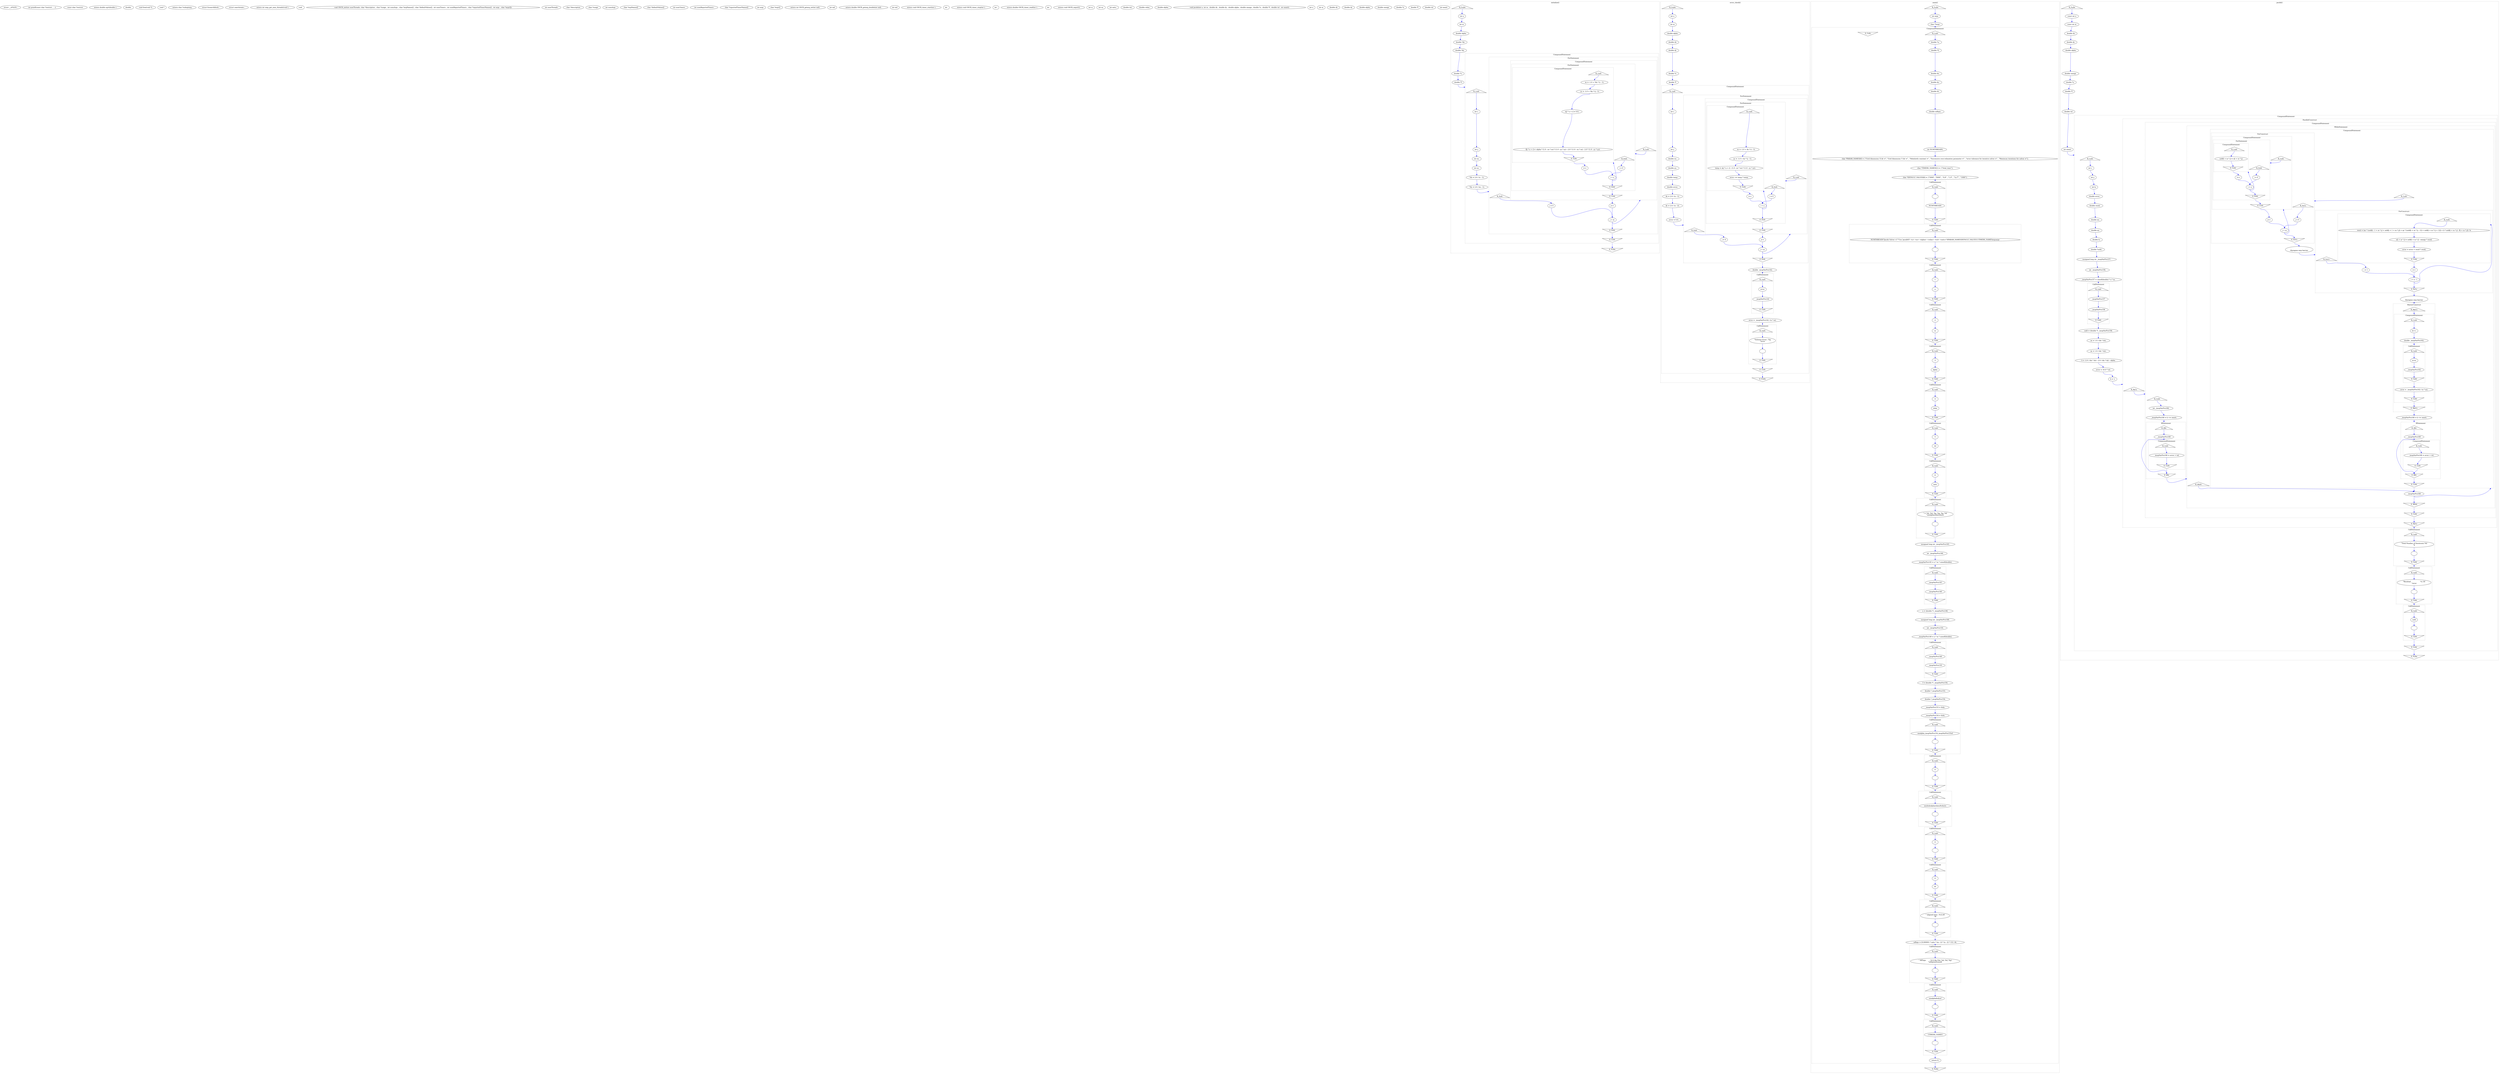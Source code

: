 digraph graph705265961 {
	compound=true;
	edge[color=blue];
	node1761291320[label="struct __sFILEX ;"];
	node1286084959[label="int printf(const char *restrict , ...);"];
	node762152757[label="const char *restrict "];
	node846063400[label="extern double sqrt(double );"];
	node1416233903[label="double "];
	node1012570586[label="void free(void *);"];
	node288665596[label="void *"];
	node2137211482[label="extern char *suboptarg;"];
	node328638398[label="struct fssearchblock ;"];
	node1595953398[label="struct searchstate ;"];
	node1632392469[label="extern int omp_get_max_threads(void );"];
	node120960120[label="void "];
	node1651945012[label="void OSCR_init(int numThreads, char *description , char *usage , int numArgs , char *argNames[] , char *defaultValues[] , int numTimers , int numReportedTimers , char *reportedTimerNames[] , int argc , char *argv[]);"];
	node1837760739[label="int numThreads"];
	node1345636186[label="char *description"];
	node2015601401[label="char *usage"];
	node684874119[label="int numArgs"];
	node1006485584[label="char *argNames[]"];
	node1179381257[label="char *defaultValues[]"];
	node507084503[label="int numTimers"];
	node1273765644[label="int numReportedTimers"];
	node1007653873[label="char *reportedTimerNames[]"];
	node1795799895[label="int argc"];
	node2106620844[label="char *argv[]"];
	node215145189[label="extern int OSCR_getarg_int(int ind);"];
	node1766724936[label="int ind"];
	node1408652377[label="extern double OSCR_getarg_double(int ind);"];
	node2048834776[label="int ind"];
	node2116908859[label="extern void OSCR_timer_start(int );"];
	node2056418216[label="int "];
	node2070529722[label="extern void OSCR_timer_stop(int );"];
	node1177377518[label="int "];
	node212921632[label="extern double OSCR_timer_read(int );"];
	node428910174[label="int "];
	node1293618474[label="extern void OSCR_report();"];
	node1843289228[label="int n;"];
	node2074185499[label="int m;"];
	node508198356[label="int mits;"];
	node1004095028[label="double tol;"];
	node1558021762[label="double relax;"];
	node300031246[label="double alpha;"];
	node1143371233[label="void jacobi(int n, int m , double dx , double dy , double alpha , double omega , double *u , double *f , double tol , int maxit);"];
	node37380050[label="int n"];
	node252651381[label="int m"];
	node1335505684[label="double dx"];
	node1627428162[label="double dy"];
	node1860250540[label="double alpha"];
	node1390835631[label="double omega"];
	node550752602[label="double *u"];
	node240166646[label="double *f"];
	node254749889[label="double tol"];
	node927327686[label="int maxit"];
	subgraph cluster1262773598 {
		compound=true;
		style=dotted;
		label="initialize()";
		node688726285[label="B_FuDe", shape="triangle"];
		node494317290[label="E_FuDe", shape="invtriangle"];
		node510854293[label="int n"];
		node591391158[label="int m"];
		node2045766957[label="double alpha"];
		node1453774246[label="double *dx"];
		node1637061418[label="double *dy"];
		node1448247698[label="double *u"];
		node70807318[label="double *f"];
		subgraph cluster1773283386 {
			compound=true;
			style=dotted;
			label="CompoundStatement";
			node581318631[label="B_CoSt", shape="triangle"];
			node1877453512[label="E_CoSt", shape="invtriangle"];
			node889486595[label="int i;"];
			node1923598304[label="int j;"];
			node2114684409[label="int xx;"];
			node957465255[label="int yy;"];
			node318857719[label="*dx = 2.0 / (n - 1);"];
			node1130894323[label="*dy = 2.0 / (m - 1);"];
			subgraph cluster1165303897 {
				compound=true;
				style=dotted;
				label="ForStatement";
				node887750041[label="B_FoSt", shape="triangle"];
				node1010953501[label="E_FoSt", shape="invtriangle"];
				node1881561036[label="j = 0"];
				node1961176822[label="j < m"];
				node1101184763[label="j++"];
				subgraph cluster1911152052 {
					compound=true;
					style=dotted;
					label="CompoundStatement";
					node961409111[label="B_CoSt", shape="triangle"];
					node1231156911[label="E_CoSt", shape="invtriangle"];
					subgraph cluster966544353 {
						compound=true;
						style=dotted;
						label="ForStatement";
						node689745064[label="B_FoSt", shape="triangle"];
						node945722724[label="E_FoSt", shape="invtriangle"];
						node63390[label="i = 0"];
						node40075281[label="i < n"];
						node594427726[label="i++"];
						subgraph cluster464676531 {
							compound=true;
							style=dotted;
							label="CompoundStatement";
							node812446698[label="B_CoSt", shape="triangle"];
							node737077247[label="E_CoSt", shape="invtriangle"];
							node1087081975[label="xx = -1.0 + *dx * (i - 1);"];
							node850551034[label="yy = -1.0 + *dy * (j - 1);"];
							node1498438472[label="u[j * n + i] = 0.0;"];
							node1446983876[label="f[j * n + i] = -alpha * (1.0 - xx * xx) * (1.0 - yy * yy) - 2.0 * (1.0 - xx * xx) - 2.0 * (1.0 - yy * yy);"];
						}
					}
				}
			}
		}
	}
	subgraph cluster154173878 {
		compound=true;
		style=dotted;
		label="error_check()";
		node215082566[label="B_FuDe", shape="triangle"];
		node2074658615[label="E_FuDe", shape="invtriangle"];
		node1370074462[label="int n"];
		node1916700921[label="int m"];
		node2050462663[label="double alpha"];
		node849198527[label="double dx"];
		node330551672[label="double dy"];
		node1404565079[label="double *u"];
		node110651474[label="double *f"];
		subgraph cluster1482246673 {
			compound=true;
			style=dotted;
			label="CompoundStatement";
			node708348097[label="B_CoSt", shape="triangle"];
			node1097324923[label="E_CoSt", shape="invtriangle"];
			node1470966439[label="int i;"];
			node2129821055[label="int j;"];
			node1828873985[label="double xx;"];
			node208684473[label="double yy;"];
			node1719072416[label="double temp;"];
			node156710276[label="double error;"];
			node2072724423[label="dx = 2.0 / (n - 1);"];
			node1003693033[label="dy = 2.0 / (n - 2);"];
			node1260634890[label="error = 0.0;"];
			subgraph cluster1262548561 {
				compound=true;
				style=dotted;
				label="ForStatement";
				node1118840610[label="B_FoSt", shape="triangle"];
				node224591451[label="E_FoSt", shape="invtriangle"];
				node1558763625[label="j = 0"];
				node1511909371[label="j < m"];
				node1904288897[label="j++"];
				subgraph cluster2005028997 {
					compound=true;
					style=dotted;
					label="CompoundStatement";
					node896072146[label="B_CoSt", shape="triangle"];
					node1908571880[label="E_CoSt", shape="invtriangle"];
					subgraph cluster1855261647 {
						compound=true;
						style=dotted;
						label="ForStatement";
						node373378624[label="B_FoSt", shape="triangle"];
						node1958402562[label="E_FoSt", shape="invtriangle"];
						node2016949136[label="i = 0"];
						node1789110533[label="i < n"];
						node40191541[label="i++"];
						subgraph cluster1237762639 {
							compound=true;
							style=dotted;
							label="CompoundStatement";
							node1877062907[label="B_CoSt", shape="triangle"];
							node2033524545[label="E_CoSt", shape="invtriangle"];
							node504336483[label="xx = -1.0 + dx * (i - 1);"];
							node1207231495[label="yy = -1.0 + dy * (j - 1);"];
							node792855998[label="temp = u[j * n + i] - (1.0 - xx * xx) * (1.0 - yy * yy);"];
							node192456457[label="error += temp * temp;"];
						}
					}
				}
			}
			node1098986569[label="double _imopVarPre142;"];
			subgraph cluster1129869771 {
				compound=true;
				style=dotted;
				label="CallStatement";
				node1620459733[label="B_CaSt", shape="triangle"];
				node2044337856[label="E_CaSt", shape="invtriangle"];
				node435914790[label="error"];
				node1273958371[label="_imopVarPre142"];
			}
			node1543146693[label="error = _imopVarPre142 / (n * m);"];
			subgraph cluster660595570 {
				compound=true;
				style=dotted;
				label="CallStatement";
				node1088491512[label="B_CaSt", shape="triangle"];
				node1434066477[label="E_CaSt", shape="invtriangle"];
				node648315947[label="\"Solution Error : %g\n\"error"];
				node1262237002[label=""];
			}
		}
	}
	subgraph cluster638695843 {
		compound=true;
		style=dotted;
		label="main()";
		node1411543296[label="B_FuDe", shape="triangle"];
		node1800967368[label="E_FuDe", shape="invtriangle"];
		node691863815[label="int argc"];
		node2100572327[label="char **argv"];
		subgraph cluster2002790740 {
			compound=true;
			style=dotted;
			label="CompoundStatement";
			node237373286[label="B_CoSt", shape="triangle"];
			node742255664[label="E_CoSt", shape="invtriangle"];
			node1076202543[label="double *u;"];
			node864248990[label="double *f;"];
			node1059634518[label="double dx;"];
			node373544591[label="double dy;"];
			node620423816[label="double dt;"];
			node224060798[label="double mflops;"];
			node1387620926[label="int NUMTHREADS;"];
			node375097969[label="char *PARAM_NAMES[6] = {\"Grid dimension: X dir =\", \"Grid dimension: Y dir =\" , \"Helmhotlz constant =\" , \"Successive over-relaxation parameter =\" , \"error tolerance for iterative solver =\" , \"Maximum iterations for solver =\"};"];
			node1410367298[label="char *TIMERS_NAMES[1] = {\"Total_time\"};"];
			node278262050[label="char *DEFAULT_VALUES[6] = {\"5000\", \"5000\" , \"0.8\" , \"1.0\" , \"1e-7\" , \"1000\"};"];
			subgraph cluster628487793 {
				compound=true;
				style=dotted;
				label="CallStatement";
				node848958019[label="B_CaSt", shape="triangle"];
				node248487859[label="E_CaSt", shape="invtriangle"];
				node758465579[label=""];
				node670689666[label="NUMTHREADS"];
			}
			subgraph cluster726051009 {
				compound=true;
				style=dotted;
				label="CallStatement";
				node492252770[label="B_CaSt", shape="triangle"];
				node701166114[label="E_CaSt", shape="invtriangle"];
				node1187972599[label="NUMTHREADS\"Jacobi Solver v1\"\"Use \'jacoib03\' <n> <m> <alpha> <relax> <tol> <mits>\"6PARAM_NAMESDEFAULT_VALUES11TIMERS_NAMESargcargv"];
				node1490985125[label=""];
			}
			subgraph cluster1999135802 {
				compound=true;
				style=dotted;
				label="CallStatement";
				node52487168[label="B_CaSt", shape="triangle"];
				node85357160[label="E_CaSt", shape="invtriangle"];
				node486348917[label="1"];
				node1857910993[label="n"];
			}
			subgraph cluster1424439581 {
				compound=true;
				style=dotted;
				label="CallStatement";
				node1354280589[label="B_CaSt", shape="triangle"];
				node626626764[label="E_CaSt", shape="invtriangle"];
				node1372137902[label="2"];
				node1484275564[label="m"];
			}
			subgraph cluster143486875 {
				compound=true;
				style=dotted;
				label="CallStatement";
				node1205419533[label="B_CaSt", shape="triangle"];
				node1197176722[label="E_CaSt", shape="invtriangle"];
				node1964926542[label="3"];
				node49969897[label="alpha"];
			}
			subgraph cluster1059080630 {
				compound=true;
				style=dotted;
				label="CallStatement";
				node280223635[label="B_CaSt", shape="triangle"];
				node245530164[label="E_CaSt", shape="invtriangle"];
				node866273692[label="4"];
				node1009916891[label="relax"];
			}
			subgraph cluster1068232840 {
				compound=true;
				style=dotted;
				label="CallStatement";
				node507061061[label="B_CaSt", shape="triangle"];
				node317960117[label="E_CaSt", shape="invtriangle"];
				node1290614253[label="5"];
				node1370495328[label="tol"];
			}
			subgraph cluster417875774 {
				compound=true;
				style=dotted;
				label="CallStatement";
				node1513029997[label="B_CaSt", shape="triangle"];
				node439925336[label="E_CaSt", shape="invtriangle"];
				node986944742[label="6"];
				node1002041276[label="mits"];
			}
			subgraph cluster1822630059 {
				compound=true;
				style=dotted;
				label="CallStatement";
				node1356236848[label="B_CaSt", shape="triangle"];
				node508760925[label="E_CaSt", shape="invtriangle"];
				node1987354705[label="\"-> %d, %d, %g, %g, %g, %d\n\"nmalpharelaxtolmits"];
				node1855734078[label=""];
			}
			node977650730[label="unsigned long int _imopVarPre145;"];
			node687501326[label="int _imopVarPre146;"];
			node2063786038[label="_imopVarPre145 = n * m * sizeof(double);"];
			subgraph cluster1133227388 {
				compound=true;
				style=dotted;
				label="CallStatement";
				node623051334[label="B_CaSt", shape="triangle"];
				node1340051218[label="E_CaSt", shape="invtriangle"];
				node1250644519[label="_imopVarPre145"];
				node1769598893[label="_imopVarPre146"];
			}
			node1424497441[label="u = (double *) _imopVarPre146;"];
			node1415545023[label="unsigned long int _imopVarPre149;"];
			node739210872[label="int _imopVarPre150;"];
			node454440929[label="_imopVarPre149 = n * m * sizeof(double);"];
			subgraph cluster2027133545 {
				compound=true;
				style=dotted;
				label="CallStatement";
				node1015122628[label="B_CaSt", shape="triangle"];
				node1533662221[label="E_CaSt", shape="invtriangle"];
				node1897221921[label="_imopVarPre149"];
				node622263400[label="_imopVarPre150"];
			}
			node47268007[label="f = (double *) _imopVarPre150;"];
			node334099170[label="double *_imopVarPre153;"];
			node2005706991[label="double *_imopVarPre154;"];
			node1871312485[label="_imopVarPre153 = &dy;"];
			node2021835850[label="_imopVarPre154 = &dx;"];
			subgraph cluster817490653 {
				compound=true;
				style=dotted;
				label="CallStatement";
				node1232433403[label="B_CaSt", shape="triangle"];
				node1093441885[label="E_CaSt", shape="invtriangle"];
				node843686350[label="nmalpha_imopVarPre154_imopVarPre153uf"];
				node778337881[label=""];
			}
			subgraph cluster967460257 {
				compound=true;
				style=dotted;
				label="CallStatement";
				node1940912369[label="B_CaSt", shape="triangle"];
				node667680223[label="E_CaSt", shape="invtriangle"];
				node669700766[label="0"];
				node1236303587[label=""];
			}
			subgraph cluster675833472 {
				compound=true;
				style=dotted;
				label="CallStatement";
				node1300132917[label="B_CaSt", shape="triangle"];
				node1243495105[label="E_CaSt", shape="invtriangle"];
				node1853422837[label="nmdxdyalpharelaxuftolmits"];
				node1418245573[label=""];
			}
			subgraph cluster1366581056 {
				compound=true;
				style=dotted;
				label="CallStatement";
				node1164394344[label="B_CaSt", shape="triangle"];
				node665565246[label="E_CaSt", shape="invtriangle"];
				node1776486598[label="0"];
				node1840940155[label=""];
			}
			subgraph cluster1009218257 {
				compound=true;
				style=dotted;
				label="CallStatement";
				node936380963[label="B_CaSt", shape="triangle"];
				node1128158063[label="E_CaSt", shape="invtriangle"];
				node144467413[label="0"];
				node1649498695[label="dt"];
			}
			subgraph cluster1492219097 {
				compound=true;
				style=dotted;
				label="CallStatement";
				node2026371507[label="B_CaSt", shape="triangle"];
				node1871542036[label="E_CaSt", shape="invtriangle"];
				node510368405[label="\" elapsed time : %12.6f\n\"dt"];
				node1612496268[label=""];
			}
			node1944815218[label="mflops = (0.000001 * mits * (m - 2) * (n - 2) * 13) / dt;"];
			subgraph cluster232726781 {
				compound=true;
				style=dotted;
				label="CallStatement";
				node663716901[label="B_CaSt", shape="triangle"];
				node1767532961[label="E_CaSt", shape="invtriangle"];
				node1260043537[label="\" MFlops       : %12.6g (%d, %d, %d, %g)\n\"mflopsmitsmndt"];
				node731610911[label=""];
			}
			subgraph cluster1564078808 {
				compound=true;
				style=dotted;
				label="CallStatement";
				node1792473683[label="B_CaSt", shape="triangle"];
				node1441410416[label="E_CaSt", shape="invtriangle"];
				node99042020[label="nmalphadxdyuf"];
				node611739613[label=""];
			}
			subgraph cluster2146303527 {
				compound=true;
				style=dotted;
				label="CallStatement";
				node797416363[label="B_CaSt", shape="triangle"];
				node491152599[label="E_CaSt", shape="invtriangle"];
				node1186989416[label="1TIMERS_NAMES"];
				node488669101[label=""];
			}
			node1217089772[label="return 0;"];
		}
	}
	subgraph cluster1590404373 {
		compound=true;
		style=dotted;
		label="jacobi()";
		node1361921411[label="B_FuDe", shape="triangle"];
		node716972621[label="E_FuDe", shape="invtriangle"];
		node181326224[label="const int n"];
		node1554118033[label="const int m"];
		node369333979[label="double dx"];
		node2032399795[label="double dy"];
		node1562595588[label="double alpha"];
		node1081633119[label="double omega"];
		node2079278380[label="double *u"];
		node194903130[label="double *f"];
		node133177937[label="double tol"];
		node1146484093[label="int maxit"];
		subgraph cluster356691811 {
			compound=true;
			style=dotted;
			label="CompoundStatement";
			node248495761[label="B_CoSt", shape="triangle"];
			node552416003[label="E_CoSt", shape="invtriangle"];
			node1694519286[label="int i;"];
			node442465916[label="int j;"];
			node1747702724[label="int k;"];
			node691854979[label="double error;"];
			node261052089[label="double resid;"];
			node1014824123[label="double ax;"];
			node380216561[label="double ay;"];
			node1847559273[label="double b;"];
			node648972298[label="double *uold;"];
			node2010221835[label="unsigned long int _imopVarPre157;"];
			node1893736577[label="int _imopVarPre158;"];
			node836397870[label="_imopVarPre157 = sizeof(double) * n * m;"];
			subgraph cluster1754451055 {
				compound=true;
				style=dotted;
				label="CallStatement";
				node117249632[label="B_CaSt", shape="triangle"];
				node1248598189[label="E_CaSt", shape="invtriangle"];
				node1585841343[label="_imopVarPre157"];
				node1311315651[label="_imopVarPre158"];
			}
			node1646234040[label="uold = (double *) _imopVarPre158;"];
			node930089183[label="ax = 1.0 / (dx * dx);"];
			node311788384[label="ay = 1.0 / (dy * dy);"];
			node1171713907[label="b = -2.0 / (dx * dx) - 2.0 / (dy * dy) - alpha;"];
			node987950392[label="error = 10.0 * tol;"];
			node386311625[label="k = 1;"];
			subgraph cluster1249547869 {
				compound=true;
				style=dotted;
				label="ParallelConstruct";
				node1350269431[label="B_PaCo", shape="triangle"];
				node1688851596[label="E_PaCo", shape="invtriangle"];
				subgraph cluster1002410023 {
					compound=true;
					style=dotted;
					label="CompoundStatement";
					node281151050[label="B_CoSt", shape="triangle"];
					node118363130[label="E_CoSt", shape="invtriangle"];
					node277697988[label="int _imopVarPre160;"];
					node92941132[label="_imopVarPre160 = k <= maxit;"];
					subgraph cluster1366741625 {
						compound=true;
						style=dotted;
						label="IfStatement";
						node926905424[label="B_IfSt", shape="triangle"];
						node225753796[label="E_IfSt", shape="invtriangle"];
						node1957338226[label="_imopVarPre160"];
						subgraph cluster1140202235 {
							compound=true;
							style=dotted;
							label="CompoundStatement";
							node1898996968[label="B_CoSt", shape="triangle"];
							node1336762904[label="E_CoSt", shape="invtriangle"];
							node1653153736[label="_imopVarPre160 = error > tol;"];
						}
					}
					subgraph cluster52354732 {
						compound=true;
						style=dotted;
						label="WhileStatement";
						node1742235652[label="B_WhSt", shape="triangle"];
						node1169894049[label="E_WhSt", shape="invtriangle"];
						node1873189623[label="_imopVarPre160"];
						subgraph cluster1518529528 {
							compound=true;
							style=dotted;
							label="CompoundStatement";
							node1761495255[label="B_CoSt", shape="triangle"];
							node933027910[label="E_CoSt", shape="invtriangle"];
							subgraph cluster5248993 {
								compound=true;
								style=dotted;
								label="ForConstruct";
								node1706453768[label="B_FoCo", shape="triangle"];
								node1193710204[label="E_FoCo", shape="invtriangle"];
								node1318313145[label="j = 0"];
								node541135648[label="j < m"];
								node508756323[label="j++"];
								subgraph cluster542895457 {
									compound=true;
									style=dotted;
									label="CompoundStatement";
									node312470853[label="B_CoSt", shape="triangle"];
									node593045830[label="E_CoSt", shape="invtriangle"];
									subgraph cluster17808347 {
										compound=true;
										style=dotted;
										label="ForStatement";
										node603184112[label="B_FoSt", shape="triangle"];
										node836170750[label="E_FoSt", shape="invtriangle"];
										node838820617[label="i = 0"];
										node40177529[label="i < n"];
										node356308667[label="i++"];
										subgraph cluster74606989 {
											compound=true;
											style=dotted;
											label="CompoundStatement";
											node2071364564[label="B_CoSt", shape="triangle"];
											node1081159401[label="E_CoSt", shape="invtriangle"];
											node2034411604[label="uold[i + m * j] = u[i + m * j];"];
										}
									}
								}
							}
							node1153511683[label="
#pragma omp barrier
"];
							subgraph cluster2082353865 {
								compound=true;
								style=dotted;
								label="ForConstruct";
								node943219925[label="B_FoCo", shape="triangle"];
								node1037572328[label="E_FoCo", shape="invtriangle"];
								node314966354[label="i = 1"];
								node848961421[label="i < n - 1"];
								node1170399398[label="i++"];
								subgraph cluster1035563730 {
									compound=true;
									style=dotted;
									label="CompoundStatement";
									node501991708[label="B_CoSt", shape="triangle"];
									node1753107603[label="E_CoSt", shape="invtriangle"];
									node459030111[label="resid = (ax * (uold[i - 1 + m * j] + uold[i + 1 + m * j]) + ay * (uold[i + m * (j - 1)] + uold[i + m * (j + 1)]) + b * uold[i + m * j] - f[i + m * j]) / b;"];
									node787156891[label="u[i + m * j] = uold[i + m * j] - omega * resid;"];
									node1464565578[label="error = error + resid * resid;"];
								}
							}
							node1283906060[label="
#pragma omp barrier
"];
							subgraph cluster2042971662 {
								compound=true;
								style=dotted;
								label="MasterConstruct";
								node2106609649[label="B_MaCo", shape="triangle"];
								node1335157064[label="E_MaCo", shape="invtriangle"];
								subgraph cluster1346237136 {
									compound=true;
									style=dotted;
									label="CompoundStatement";
									node654003462[label="B_CoSt", shape="triangle"];
									node203854885[label="E_CoSt", shape="invtriangle"];
									node1712635211[label="k++;"];
									node1140697305[label="double _imopVarPre162;"];
									subgraph cluster1506703662 {
										compound=true;
										style=dotted;
										label="CallStatement";
										node1214284410[label="B_CaSt", shape="triangle"];
										node1078834804[label="E_CaSt", shape="invtriangle"];
										node1357944757[label="error"];
										node912440831[label="_imopVarPre162"];
									}
									node1708711928[label="error = _imopVarPre162 / (n * m);"];
								}
							}
							node1591505133[label="_imopVarPre160 = k <= maxit;"];
							subgraph cluster1268786037 {
								compound=true;
								style=dotted;
								label="IfStatement";
								node1972628089[label="B_IfSt", shape="triangle"];
								node847841178[label="E_IfSt", shape="invtriangle"];
								node312560500[label="_imopVarPre160"];
								subgraph cluster403094604 {
									compound=true;
									style=dotted;
									label="CompoundStatement";
									node1177427556[label="B_CoSt", shape="triangle"];
									node1773117761[label="E_CoSt", shape="invtriangle"];
									node1189496672[label="_imopVarPre160 = error > tol;"];
								}
							}
						}
					}
				}
			}
			subgraph cluster858507952 {
				compound=true;
				style=dotted;
				label="CallStatement";
				node1664927413[label="B_CaSt", shape="triangle"];
				node1665335167[label="E_CaSt", shape="invtriangle"];
				node1077688833[label="\"Total Number of Iteratuons %d\n\"k"];
				node458890629[label=""];
			}
			subgraph cluster2084457242 {
				compound=true;
				style=dotted;
				label="CallStatement";
				node47925969[label="B_CaSt", shape="triangle"];
				node1985828309[label="E_CaSt", shape="invtriangle"];
				node622043416[label="\"Residual                   %.15f\n\"error"];
				node630642676[label=""];
			}
			subgraph cluster1025463690 {
				compound=true;
				style=dotted;
				label="CallStatement";
				node1790831630[label="B_CaSt", shape="triangle"];
				node687141632[label="E_CaSt", shape="invtriangle"];
				node727469847[label="uold"];
				node1777381620[label=""];
			}
		}
	}
	node688726285 -> node510854293[tailport=s, headport=n, weight=8];
	node510854293 -> node591391158[weight=8, tailport=s, headport=n];
	node591391158 -> node2045766957[weight=8, tailport=s, headport=n];
	node2045766957 -> node1453774246[weight=8, tailport=s, headport=n];
	node1453774246 -> node1637061418[weight=8, tailport=s, headport=n];
	node1637061418 -> node1448247698[weight=8, tailport=s, headport=n];
	node1448247698 -> node70807318[weight=8, tailport=s, headport=n];
	node70807318 -> node581318631[lhead=cluster1773283386, weight=8, tailport=s, headport=n];
	node581318631 -> node889486595[tailport=s, headport=n, weight=8];
	node889486595 -> node1923598304[weight=8, tailport=s, headport=n];
	node1923598304 -> node2114684409[weight=8, tailport=s, headport=n];
	node2114684409 -> node957465255[weight=8, tailport=s, headport=n];
	node957465255 -> node318857719[weight=8, tailport=s, headport=n];
	node318857719 -> node1130894323[weight=8, tailport=s, headport=n];
	node1130894323 -> node887750041[lhead=cluster1165303897, weight=8, tailport=s, headport=n];
	node887750041 -> node1881561036[tailport=s, headport=n, weight=8];
	node1881561036 -> node1961176822[weight=8, tailport=s, headport=n];
	node1961176822 -> node961409111[lhead=cluster1911152052, weight=8, tailport=s, headport=n];
	node1961176822 -> node1010953501[weight=8, tailport=s, headport=n];
	node1101184763 -> node1961176822[weight=8, tailport=s, headport=n];
	node961409111 -> node689745064[tailport=s, headport=n, weight=8, lhead=cluster966544353];
	node689745064 -> node63390[tailport=s, headport=n, weight=8];
	node63390 -> node40075281[weight=8, tailport=s, headport=n];
	node40075281 -> node812446698[lhead=cluster464676531, weight=8, tailport=s, headport=n];
	node40075281 -> node945722724[weight=8, tailport=s, headport=n];
	node594427726 -> node40075281[weight=8, tailport=s, headport=n];
	node812446698 -> node1087081975[tailport=s, headport=n, weight=8];
	node1087081975 -> node850551034[weight=8, tailport=s, headport=n];
	node850551034 -> node1498438472[weight=8, tailport=s, headport=n];
	node1498438472 -> node1446983876[weight=8, tailport=s, headport=n];
	node1446983876 -> node737077247[weight=8, tailport=s, headport=n];
	node737077247 -> node594427726[tailport=s, headport=n, weight=8, ltail=cluster464676531];
	node945722724 -> node1231156911[tailport=s, headport=n, weight=8, ltail=cluster966544353];
	node1231156911 -> node1101184763[tailport=s, headport=n, weight=8, ltail=cluster1911152052];
	node1010953501 -> node1877453512[tailport=s, headport=n, weight=8, ltail=cluster1165303897];
	node1877453512 -> node494317290[tailport=s, headport=n, weight=8, ltail=cluster1773283386];
	node215082566 -> node1370074462[tailport=s, headport=n, weight=8];
	node1370074462 -> node1916700921[weight=8, tailport=s, headport=n];
	node1916700921 -> node2050462663[weight=8, tailport=s, headport=n];
	node2050462663 -> node849198527[weight=8, tailport=s, headport=n];
	node849198527 -> node330551672[weight=8, tailport=s, headport=n];
	node330551672 -> node1404565079[weight=8, tailport=s, headport=n];
	node1404565079 -> node110651474[weight=8, tailport=s, headport=n];
	node110651474 -> node708348097[lhead=cluster1482246673, weight=8, tailport=s, headport=n];
	node708348097 -> node1470966439[tailport=s, headport=n, weight=8];
	node1470966439 -> node2129821055[weight=8, tailport=s, headport=n];
	node2129821055 -> node1828873985[weight=8, tailport=s, headport=n];
	node1828873985 -> node208684473[weight=8, tailport=s, headport=n];
	node208684473 -> node1719072416[weight=8, tailport=s, headport=n];
	node1719072416 -> node156710276[weight=8, tailport=s, headport=n];
	node156710276 -> node2072724423[weight=8, tailport=s, headport=n];
	node2072724423 -> node1003693033[weight=8, tailport=s, headport=n];
	node1003693033 -> node1260634890[weight=8, tailport=s, headport=n];
	node1260634890 -> node1118840610[lhead=cluster1262548561, weight=8, tailport=s, headport=n];
	node1118840610 -> node1558763625[tailport=s, headport=n, weight=8];
	node1558763625 -> node1511909371[weight=8, tailport=s, headport=n];
	node1511909371 -> node896072146[lhead=cluster2005028997, weight=8, tailport=s, headport=n];
	node1511909371 -> node224591451[weight=8, tailport=s, headport=n];
	node1904288897 -> node1511909371[weight=8, tailport=s, headport=n];
	node896072146 -> node373378624[tailport=s, headport=n, weight=8, lhead=cluster1855261647];
	node373378624 -> node2016949136[tailport=s, headport=n, weight=8];
	node2016949136 -> node1789110533[weight=8, tailport=s, headport=n];
	node1789110533 -> node1877062907[lhead=cluster1237762639, weight=8, tailport=s, headport=n];
	node1789110533 -> node1958402562[weight=8, tailport=s, headport=n];
	node40191541 -> node1789110533[weight=8, tailport=s, headport=n];
	node1877062907 -> node504336483[tailport=s, headport=n, weight=8];
	node504336483 -> node1207231495[weight=8, tailport=s, headport=n];
	node1207231495 -> node792855998[weight=8, tailport=s, headport=n];
	node792855998 -> node192456457[weight=8, tailport=s, headport=n];
	node192456457 -> node2033524545[weight=8, tailport=s, headport=n];
	node2033524545 -> node40191541[tailport=s, headport=n, weight=8, ltail=cluster1237762639];
	node1958402562 -> node1908571880[tailport=s, headport=n, weight=8, ltail=cluster1855261647];
	node1908571880 -> node1904288897[tailport=s, headport=n, weight=8, ltail=cluster2005028997];
	node224591451 -> node1098986569[tailport=s, headport=n, weight=8, ltail=cluster1262548561];
	node1098986569 -> node1620459733[lhead=cluster1129869771, weight=8, tailport=s, headport=n];
	node1620459733 -> node435914790[tailport=s, headport=n, weight=8];
	node435914790 -> node1273958371[weight=8, tailport=s, headport=n];
	node1273958371 -> node2044337856[weight=8, tailport=s, headport=n];
	node2044337856 -> node1543146693[tailport=s, headport=n, weight=8, ltail=cluster1129869771];
	node1543146693 -> node1088491512[lhead=cluster660595570, weight=8, tailport=s, headport=n];
	node1088491512 -> node648315947[tailport=s, headport=n, weight=8];
	node648315947 -> node1262237002[weight=8, tailport=s, headport=n];
	node1262237002 -> node1434066477[weight=8, tailport=s, headport=n];
	node1434066477 -> node1097324923[tailport=s, headport=n, weight=8, ltail=cluster660595570];
	node1097324923 -> node2074658615[tailport=s, headport=n, weight=8, ltail=cluster1482246673];
	node1411543296 -> node691863815[tailport=s, headport=n, weight=8];
	node691863815 -> node2100572327[weight=8, tailport=s, headport=n];
	node2100572327 -> node237373286[lhead=cluster2002790740, weight=8, tailport=s, headport=n];
	node237373286 -> node1076202543[tailport=s, headport=n, weight=8];
	node1076202543 -> node864248990[weight=8, tailport=s, headport=n];
	node864248990 -> node1059634518[weight=8, tailport=s, headport=n];
	node1059634518 -> node373544591[weight=8, tailport=s, headport=n];
	node373544591 -> node620423816[weight=8, tailport=s, headport=n];
	node620423816 -> node224060798[weight=8, tailport=s, headport=n];
	node224060798 -> node1387620926[weight=8, tailport=s, headport=n];
	node1387620926 -> node375097969[weight=8, tailport=s, headport=n];
	node375097969 -> node1410367298[weight=8, tailport=s, headport=n];
	node1410367298 -> node278262050[weight=8, tailport=s, headport=n];
	node278262050 -> node848958019[lhead=cluster628487793, weight=8, tailport=s, headport=n];
	node848958019 -> node758465579[tailport=s, headport=n, weight=8];
	node758465579 -> node670689666[weight=8, tailport=s, headport=n];
	node670689666 -> node248487859[weight=8, tailport=s, headport=n];
	node248487859 -> node492252770[tailport=s, headport=n, ltail=cluster628487793, lhead=cluster726051009];
	node492252770 -> node1187972599[tailport=s, headport=n, weight=8];
	node1187972599 -> node1490985125[weight=8, tailport=s, headport=n];
	node1490985125 -> node701166114[weight=8, tailport=s, headport=n];
	node701166114 -> node52487168[tailport=s, headport=n, ltail=cluster726051009, lhead=cluster1999135802];
	node52487168 -> node486348917[tailport=s, headport=n, weight=8];
	node486348917 -> node1857910993[weight=8, tailport=s, headport=n];
	node1857910993 -> node85357160[weight=8, tailport=s, headport=n];
	node85357160 -> node1354280589[tailport=s, headport=n, ltail=cluster1999135802, lhead=cluster1424439581];
	node1354280589 -> node1372137902[tailport=s, headport=n, weight=8];
	node1372137902 -> node1484275564[weight=8, tailport=s, headport=n];
	node1484275564 -> node626626764[weight=8, tailport=s, headport=n];
	node626626764 -> node1205419533[tailport=s, headport=n, ltail=cluster1424439581, lhead=cluster143486875];
	node1205419533 -> node1964926542[tailport=s, headport=n, weight=8];
	node1964926542 -> node49969897[weight=8, tailport=s, headport=n];
	node49969897 -> node1197176722[weight=8, tailport=s, headport=n];
	node1197176722 -> node280223635[tailport=s, headport=n, ltail=cluster143486875, lhead=cluster1059080630];
	node280223635 -> node866273692[tailport=s, headport=n, weight=8];
	node866273692 -> node1009916891[weight=8, tailport=s, headport=n];
	node1009916891 -> node245530164[weight=8, tailport=s, headport=n];
	node245530164 -> node507061061[tailport=s, headport=n, ltail=cluster1059080630, lhead=cluster1068232840];
	node507061061 -> node1290614253[tailport=s, headport=n, weight=8];
	node1290614253 -> node1370495328[weight=8, tailport=s, headport=n];
	node1370495328 -> node317960117[weight=8, tailport=s, headport=n];
	node317960117 -> node1513029997[tailport=s, headport=n, ltail=cluster1068232840, lhead=cluster417875774];
	node1513029997 -> node986944742[tailport=s, headport=n, weight=8];
	node986944742 -> node1002041276[weight=8, tailport=s, headport=n];
	node1002041276 -> node439925336[weight=8, tailport=s, headport=n];
	node439925336 -> node1356236848[tailport=s, headport=n, ltail=cluster417875774, lhead=cluster1822630059];
	node1356236848 -> node1987354705[tailport=s, headport=n, weight=8];
	node1987354705 -> node1855734078[weight=8, tailport=s, headport=n];
	node1855734078 -> node508760925[weight=8, tailport=s, headport=n];
	node508760925 -> node977650730[tailport=s, headport=n, weight=8, ltail=cluster1822630059];
	node977650730 -> node687501326[weight=8, tailport=s, headport=n];
	node687501326 -> node2063786038[weight=8, tailport=s, headport=n];
	node2063786038 -> node623051334[lhead=cluster1133227388, weight=8, tailport=s, headport=n];
	node623051334 -> node1250644519[tailport=s, headport=n, weight=8];
	node1250644519 -> node1769598893[weight=8, tailport=s, headport=n];
	node1769598893 -> node1340051218[weight=8, tailport=s, headport=n];
	node1340051218 -> node1424497441[tailport=s, headport=n, weight=8, ltail=cluster1133227388];
	node1424497441 -> node1415545023[weight=8, tailport=s, headport=n];
	node1415545023 -> node739210872[weight=8, tailport=s, headport=n];
	node739210872 -> node454440929[weight=8, tailport=s, headport=n];
	node454440929 -> node1015122628[lhead=cluster2027133545, weight=8, tailport=s, headport=n];
	node1015122628 -> node1897221921[tailport=s, headport=n, weight=8];
	node1897221921 -> node622263400[weight=8, tailport=s, headport=n];
	node622263400 -> node1533662221[weight=8, tailport=s, headport=n];
	node1533662221 -> node47268007[tailport=s, headport=n, weight=8, ltail=cluster2027133545];
	node47268007 -> node334099170[weight=8, tailport=s, headport=n];
	node334099170 -> node2005706991[weight=8, tailport=s, headport=n];
	node2005706991 -> node1871312485[weight=8, tailport=s, headport=n];
	node1871312485 -> node2021835850[weight=8, tailport=s, headport=n];
	node2021835850 -> node1232433403[lhead=cluster817490653, weight=8, tailport=s, headport=n];
	node1232433403 -> node843686350[tailport=s, headport=n, weight=8];
	node843686350 -> node778337881[weight=8, tailport=s, headport=n];
	node778337881 -> node1093441885[weight=8, tailport=s, headport=n];
	node1093441885 -> node1940912369[tailport=s, headport=n, ltail=cluster817490653, lhead=cluster967460257];
	node1940912369 -> node669700766[tailport=s, headport=n, weight=8];
	node669700766 -> node1236303587[weight=8, tailport=s, headport=n];
	node1236303587 -> node667680223[weight=8, tailport=s, headport=n];
	node667680223 -> node1300132917[tailport=s, headport=n, ltail=cluster967460257, lhead=cluster675833472];
	node1300132917 -> node1853422837[tailport=s, headport=n, weight=8];
	node1853422837 -> node1418245573[weight=8, tailport=s, headport=n];
	node1418245573 -> node1243495105[weight=8, tailport=s, headport=n];
	node1243495105 -> node1164394344[tailport=s, headport=n, ltail=cluster675833472, lhead=cluster1366581056];
	node1164394344 -> node1776486598[tailport=s, headport=n, weight=8];
	node1776486598 -> node1840940155[weight=8, tailport=s, headport=n];
	node1840940155 -> node665565246[weight=8, tailport=s, headport=n];
	node665565246 -> node936380963[tailport=s, headport=n, ltail=cluster1366581056, lhead=cluster1009218257];
	node936380963 -> node144467413[tailport=s, headport=n, weight=8];
	node144467413 -> node1649498695[weight=8, tailport=s, headport=n];
	node1649498695 -> node1128158063[weight=8, tailport=s, headport=n];
	node1128158063 -> node2026371507[tailport=s, headport=n, ltail=cluster1009218257, lhead=cluster1492219097];
	node2026371507 -> node510368405[tailport=s, headport=n, weight=8];
	node510368405 -> node1612496268[weight=8, tailport=s, headport=n];
	node1612496268 -> node1871542036[weight=8, tailport=s, headport=n];
	node1871542036 -> node1944815218[tailport=s, headport=n, weight=8, ltail=cluster1492219097];
	node1944815218 -> node663716901[lhead=cluster232726781, weight=8, tailport=s, headport=n];
	node663716901 -> node1260043537[tailport=s, headport=n, weight=8];
	node1260043537 -> node731610911[weight=8, tailport=s, headport=n];
	node731610911 -> node1767532961[weight=8, tailport=s, headport=n];
	node1767532961 -> node1792473683[tailport=s, headport=n, ltail=cluster232726781, lhead=cluster1564078808];
	node1792473683 -> node99042020[tailport=s, headport=n, weight=8];
	node99042020 -> node611739613[weight=8, tailport=s, headport=n];
	node611739613 -> node1441410416[weight=8, tailport=s, headport=n];
	node1441410416 -> node797416363[tailport=s, headport=n, ltail=cluster1564078808, lhead=cluster2146303527];
	node797416363 -> node1186989416[tailport=s, headport=n, weight=8];
	node1186989416 -> node488669101[weight=8, tailport=s, headport=n];
	node488669101 -> node491152599[weight=8, tailport=s, headport=n];
	node491152599 -> node1217089772[tailport=s, headport=n, weight=8, ltail=cluster2146303527];
	node1217089772 -> node1800967368[weight=8, tailport=s, headport=n];
	node1361921411 -> node181326224[tailport=s, headport=n, weight=8];
	node181326224 -> node1554118033[weight=8, tailport=s, headport=n];
	node1554118033 -> node369333979[weight=8, tailport=s, headport=n];
	node369333979 -> node2032399795[weight=8, tailport=s, headport=n];
	node2032399795 -> node1562595588[weight=8, tailport=s, headport=n];
	node1562595588 -> node1081633119[weight=8, tailport=s, headport=n];
	node1081633119 -> node2079278380[weight=8, tailport=s, headport=n];
	node2079278380 -> node194903130[weight=8, tailport=s, headport=n];
	node194903130 -> node133177937[weight=8, tailport=s, headport=n];
	node133177937 -> node1146484093[weight=8, tailport=s, headport=n];
	node1146484093 -> node248495761[lhead=cluster356691811, weight=8, tailport=s, headport=n];
	node248495761 -> node1694519286[tailport=s, headport=n, weight=8];
	node1694519286 -> node442465916[weight=8, tailport=s, headport=n];
	node442465916 -> node1747702724[weight=8, tailport=s, headport=n];
	node1747702724 -> node691854979[weight=8, tailport=s, headport=n];
	node691854979 -> node261052089[weight=8, tailport=s, headport=n];
	node261052089 -> node1014824123[weight=8, tailport=s, headport=n];
	node1014824123 -> node380216561[weight=8, tailport=s, headport=n];
	node380216561 -> node1847559273[weight=8, tailport=s, headport=n];
	node1847559273 -> node648972298[weight=8, tailport=s, headport=n];
	node648972298 -> node2010221835[weight=8, tailport=s, headport=n];
	node2010221835 -> node1893736577[weight=8, tailport=s, headport=n];
	node1893736577 -> node836397870[weight=8, tailport=s, headport=n];
	node836397870 -> node117249632[lhead=cluster1754451055, weight=8, tailport=s, headport=n];
	node117249632 -> node1585841343[tailport=s, headport=n, weight=8];
	node1585841343 -> node1311315651[weight=8, tailport=s, headport=n];
	node1311315651 -> node1248598189[weight=8, tailport=s, headport=n];
	node1248598189 -> node1646234040[tailport=s, headport=n, weight=8, ltail=cluster1754451055];
	node1646234040 -> node930089183[weight=8, tailport=s, headport=n];
	node930089183 -> node311788384[weight=8, tailport=s, headport=n];
	node311788384 -> node1171713907[weight=8, tailport=s, headport=n];
	node1171713907 -> node987950392[weight=8, tailport=s, headport=n];
	node987950392 -> node386311625[weight=8, tailport=s, headport=n];
	node386311625 -> node1350269431[lhead=cluster1249547869, weight=8, tailport=s, headport=n];
	node1350269431 -> node281151050[tailport=s, headport=n, weight=8, lhead=cluster1002410023];
	node281151050 -> node277697988[tailport=s, headport=n, weight=8];
	node277697988 -> node92941132[weight=8, tailport=s, headport=n];
	node92941132 -> node926905424[lhead=cluster1366741625, weight=8, tailport=s, headport=n];
	node926905424 -> node1957338226[tailport=s, headport=n, weight=8];
	node1957338226 -> node1898996968[lhead=cluster1140202235, weight=8, tailport=s, headport=n];
	node1957338226 -> node225753796[weight=8, tailport=s, headport=n];
	node1898996968 -> node1653153736[tailport=s, headport=n, weight=8];
	node1653153736 -> node1336762904[weight=8, tailport=s, headport=n];
	node1336762904 -> node225753796[tailport=s, headport=n, weight=8, ltail=cluster1140202235];
	node225753796 -> node1742235652[tailport=s, headport=n, ltail=cluster1366741625, lhead=cluster52354732];
	node1742235652 -> node1873189623[tailport=s, headport=n, weight=8];
	node1873189623 -> node1761495255[lhead=cluster1518529528, weight=8, tailport=s, headport=n];
	node1873189623 -> node1169894049[weight=8, tailport=s, headport=n];
	node1761495255 -> node1706453768[tailport=s, headport=n, weight=8, lhead=cluster5248993];
	node1706453768 -> node1318313145[tailport=s, headport=n, weight=8];
	node1318313145 -> node541135648[weight=8, tailport=s, headport=n];
	node541135648 -> node312470853[lhead=cluster542895457, weight=8, tailport=s, headport=n];
	node541135648 -> node1193710204[weight=8, tailport=s, headport=n];
	node508756323 -> node541135648[weight=8, tailport=s, headport=n];
	node312470853 -> node603184112[tailport=s, headport=n, weight=8, lhead=cluster17808347];
	node603184112 -> node838820617[tailport=s, headport=n, weight=8];
	node838820617 -> node40177529[weight=8, tailport=s, headport=n];
	node40177529 -> node2071364564[lhead=cluster74606989, weight=8, tailport=s, headport=n];
	node40177529 -> node836170750[weight=8, tailport=s, headport=n];
	node356308667 -> node40177529[weight=8, tailport=s, headport=n];
	node2071364564 -> node2034411604[tailport=s, headport=n, weight=8];
	node2034411604 -> node1081159401[weight=8, tailport=s, headport=n];
	node1081159401 -> node356308667[tailport=s, headport=n, weight=8, ltail=cluster74606989];
	node836170750 -> node593045830[tailport=s, headport=n, weight=8, ltail=cluster17808347];
	node593045830 -> node508756323[tailport=s, headport=n, weight=8, ltail=cluster542895457];
	node1193710204 -> node1153511683[tailport=s, headport=n, weight=8, ltail=cluster5248993];
	node1153511683 -> node943219925[lhead=cluster2082353865, weight=8, tailport=s, headport=n];
	node943219925 -> node314966354[tailport=s, headport=n, weight=8];
	node314966354 -> node848961421[weight=8, tailport=s, headport=n];
	node848961421 -> node501991708[lhead=cluster1035563730, weight=8, tailport=s, headport=n];
	node848961421 -> node1037572328[weight=8, tailport=s, headport=n];
	node1170399398 -> node848961421[weight=8, tailport=s, headport=n];
	node501991708 -> node459030111[tailport=s, headport=n, weight=8];
	node459030111 -> node787156891[weight=8, tailport=s, headport=n];
	node787156891 -> node1464565578[weight=8, tailport=s, headport=n];
	node1464565578 -> node1753107603[weight=8, tailport=s, headport=n];
	node1753107603 -> node1170399398[tailport=s, headport=n, weight=8, ltail=cluster1035563730];
	node1037572328 -> node1283906060[tailport=s, headport=n, weight=8, ltail=cluster2082353865];
	node1283906060 -> node2106609649[lhead=cluster2042971662, weight=8, tailport=s, headport=n];
	node2106609649 -> node654003462[tailport=s, headport=n, weight=8, lhead=cluster1346237136];
	node654003462 -> node1712635211[tailport=s, headport=n, weight=8];
	node1712635211 -> node1140697305[weight=8, tailport=s, headport=n];
	node1140697305 -> node1214284410[lhead=cluster1506703662, weight=8, tailport=s, headport=n];
	node1214284410 -> node1357944757[tailport=s, headport=n, weight=8];
	node1357944757 -> node912440831[weight=8, tailport=s, headport=n];
	node912440831 -> node1078834804[weight=8, tailport=s, headport=n];
	node1078834804 -> node1708711928[tailport=s, headport=n, weight=8, ltail=cluster1506703662];
	node1708711928 -> node203854885[weight=8, tailport=s, headport=n];
	node203854885 -> node1335157064[tailport=s, headport=n, weight=8, ltail=cluster1346237136];
	node1335157064 -> node1591505133[tailport=s, headport=n, weight=8, ltail=cluster2042971662];
	node1591505133 -> node1972628089[lhead=cluster1268786037, weight=8, tailport=s, headport=n];
	node1972628089 -> node312560500[tailport=s, headport=n, weight=8];
	node312560500 -> node1177427556[lhead=cluster403094604, weight=8, tailport=s, headport=n];
	node312560500 -> node847841178[weight=8, tailport=s, headport=n];
	node1177427556 -> node1189496672[tailport=s, headport=n, weight=8];
	node1189496672 -> node1773117761[weight=8, tailport=s, headport=n];
	node1773117761 -> node847841178[tailport=s, headport=n, weight=8, ltail=cluster403094604];
	node847841178 -> node933027910[tailport=s, headport=n, weight=8, ltail=cluster1268786037];
	node933027910 -> node1873189623[tailport=s, headport=n, weight=8, ltail=cluster1518529528];
	node1169894049 -> node118363130[tailport=s, headport=n, weight=8, ltail=cluster52354732];
	node118363130 -> node1688851596[tailport=s, headport=n, weight=8, ltail=cluster1002410023];
	node1688851596 -> node1664927413[tailport=s, headport=n, ltail=cluster1249547869, lhead=cluster858507952];
	node1664927413 -> node1077688833[tailport=s, headport=n, weight=8];
	node1077688833 -> node458890629[weight=8, tailport=s, headport=n];
	node458890629 -> node1665335167[weight=8, tailport=s, headport=n];
	node1665335167 -> node47925969[tailport=s, headport=n, ltail=cluster858507952, lhead=cluster2084457242];
	node47925969 -> node622043416[tailport=s, headport=n, weight=8];
	node622043416 -> node630642676[weight=8, tailport=s, headport=n];
	node630642676 -> node1985828309[weight=8, tailport=s, headport=n];
	node1985828309 -> node1790831630[tailport=s, headport=n, ltail=cluster2084457242, lhead=cluster1025463690];
	node1790831630 -> node727469847[tailport=s, headport=n, weight=8];
	node727469847 -> node1777381620[weight=8, tailport=s, headport=n];
	node1777381620 -> node687141632[weight=8, tailport=s, headport=n];
	node687141632 -> node552416003[tailport=s, headport=n, weight=8, ltail=cluster1025463690];
	node552416003 -> node716972621[tailport=s, headport=n, weight=8, ltail=cluster356691811];
}
